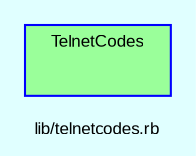digraph TopLevel {
    compound = true
    bgcolor = lightcyan1
    fontname = Arial
    fontsize = 8
    label = "lib/telnetcodes.rb"
    node [
        fontname = Arial,
        fontsize = 8,
        color = black
    ]

    subgraph cluster_TelnetCodes {
        fillcolor = palegreen1
        URL = "classes/TelnetCodes.html"
        fontname = Arial
        color = blue
        label = "TelnetCodes"
        style = filled
        TelnetCodes [
            shape = plaintext,
            height = 0.01,
            width = 0.75,
            label = ""
        ]

    }

}

